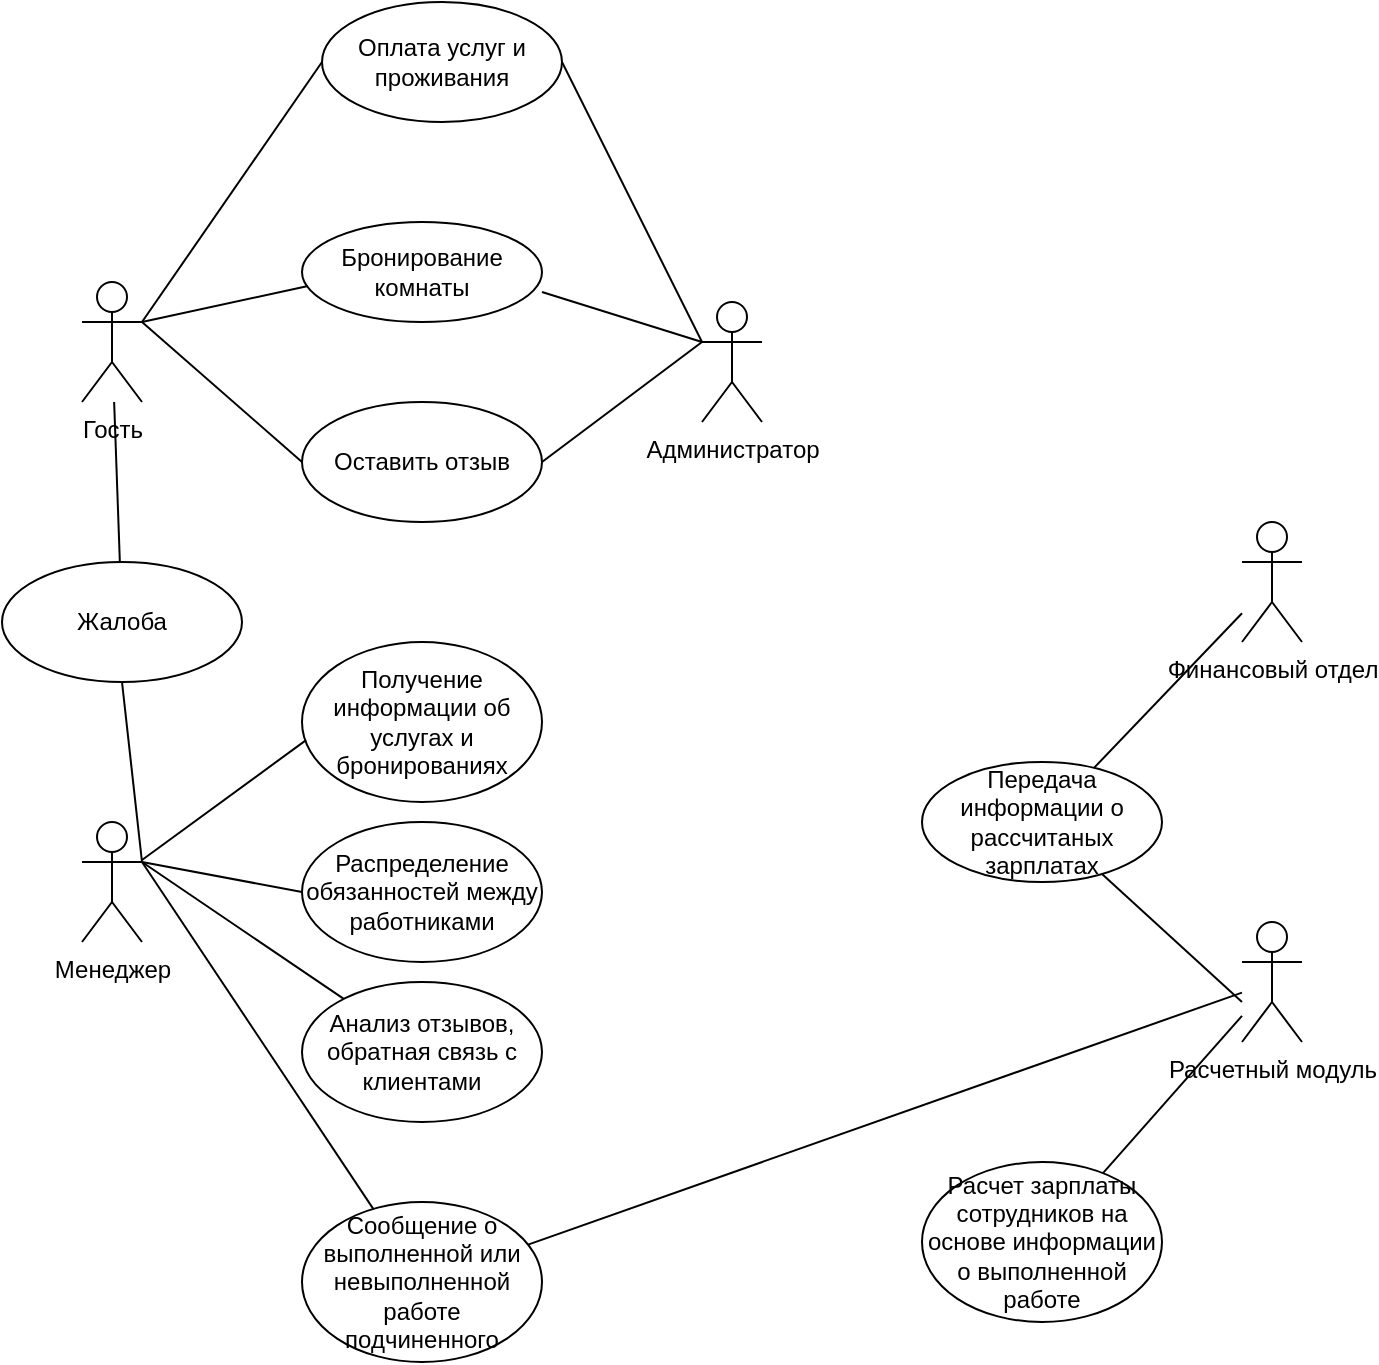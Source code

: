 <mxfile version="24.7.17">
  <diagram name="Страница — 1" id="Pvi0k4FXyPrUCJaWj-tL">
    <mxGraphModel dx="1364" dy="793" grid="1" gridSize="10" guides="1" tooltips="1" connect="1" arrows="1" fold="1" page="1" pageScale="1" pageWidth="827" pageHeight="1169" math="0" shadow="0">
      <root>
        <mxCell id="0" />
        <mxCell id="1" parent="0" />
        <mxCell id="EDOgJUDVkqLBlkR12Nuu-1" value="Гость" style="shape=umlActor;verticalLabelPosition=bottom;verticalAlign=top;html=1;outlineConnect=0;" vertex="1" parent="1">
          <mxGeometry x="50" y="150" width="30" height="60" as="geometry" />
        </mxCell>
        <mxCell id="EDOgJUDVkqLBlkR12Nuu-2" value="Администратор&lt;div&gt;&lt;br&gt;&lt;/div&gt;&lt;div&gt;&lt;br&gt;&lt;/div&gt;" style="shape=umlActor;verticalLabelPosition=bottom;verticalAlign=top;html=1;outlineConnect=0;" vertex="1" parent="1">
          <mxGeometry x="360" y="160" width="30" height="60" as="geometry" />
        </mxCell>
        <mxCell id="EDOgJUDVkqLBlkR12Nuu-3" value="Бронирование комнаты" style="ellipse;whiteSpace=wrap;html=1;" vertex="1" parent="1">
          <mxGeometry x="160" y="120" width="120" height="50" as="geometry" />
        </mxCell>
        <mxCell id="EDOgJUDVkqLBlkR12Nuu-4" value="Оплата услуг и проживания" style="ellipse;whiteSpace=wrap;html=1;" vertex="1" parent="1">
          <mxGeometry x="170" y="10" width="120" height="60" as="geometry" />
        </mxCell>
        <mxCell id="EDOgJUDVkqLBlkR12Nuu-5" value="Оставить отзыв" style="ellipse;whiteSpace=wrap;html=1;" vertex="1" parent="1">
          <mxGeometry x="160" y="210" width="120" height="60" as="geometry" />
        </mxCell>
        <mxCell id="EDOgJUDVkqLBlkR12Nuu-6" value="" style="endArrow=none;html=1;rounded=0;entryX=0.025;entryY=0.64;entryDx=0;entryDy=0;entryPerimeter=0;" edge="1" parent="1" target="EDOgJUDVkqLBlkR12Nuu-3">
          <mxGeometry width="50" height="50" relative="1" as="geometry">
            <mxPoint x="80" y="170" as="sourcePoint" />
            <mxPoint x="440" y="380" as="targetPoint" />
          </mxGeometry>
        </mxCell>
        <mxCell id="EDOgJUDVkqLBlkR12Nuu-7" value="" style="endArrow=none;html=1;rounded=0;entryX=0;entryY=0.5;entryDx=0;entryDy=0;" edge="1" parent="1" target="EDOgJUDVkqLBlkR12Nuu-4">
          <mxGeometry width="50" height="50" relative="1" as="geometry">
            <mxPoint x="80" y="170" as="sourcePoint" />
            <mxPoint x="440" y="380" as="targetPoint" />
          </mxGeometry>
        </mxCell>
        <mxCell id="EDOgJUDVkqLBlkR12Nuu-8" value="" style="endArrow=none;html=1;rounded=0;exitX=1;exitY=0.333;exitDx=0;exitDy=0;exitPerimeter=0;entryX=0;entryY=0.5;entryDx=0;entryDy=0;" edge="1" parent="1" source="EDOgJUDVkqLBlkR12Nuu-1" target="EDOgJUDVkqLBlkR12Nuu-5">
          <mxGeometry width="50" height="50" relative="1" as="geometry">
            <mxPoint x="390" y="430" as="sourcePoint" />
            <mxPoint x="440" y="380" as="targetPoint" />
          </mxGeometry>
        </mxCell>
        <mxCell id="EDOgJUDVkqLBlkR12Nuu-9" value="" style="endArrow=none;html=1;rounded=0;exitX=1;exitY=0.5;exitDx=0;exitDy=0;entryX=0;entryY=0.333;entryDx=0;entryDy=0;entryPerimeter=0;" edge="1" parent="1" source="EDOgJUDVkqLBlkR12Nuu-4" target="EDOgJUDVkqLBlkR12Nuu-2">
          <mxGeometry width="50" height="50" relative="1" as="geometry">
            <mxPoint x="390" y="430" as="sourcePoint" />
            <mxPoint x="430" y="70" as="targetPoint" />
          </mxGeometry>
        </mxCell>
        <mxCell id="EDOgJUDVkqLBlkR12Nuu-10" value="" style="endArrow=none;html=1;rounded=0;exitX=1;exitY=0.5;exitDx=0;exitDy=0;" edge="1" parent="1" source="EDOgJUDVkqLBlkR12Nuu-5">
          <mxGeometry width="50" height="50" relative="1" as="geometry">
            <mxPoint x="390" y="430" as="sourcePoint" />
            <mxPoint x="360" y="180" as="targetPoint" />
          </mxGeometry>
        </mxCell>
        <mxCell id="EDOgJUDVkqLBlkR12Nuu-12" value="" style="endArrow=none;html=1;rounded=0;exitX=1;exitY=0.7;exitDx=0;exitDy=0;exitPerimeter=0;entryX=0;entryY=0.333;entryDx=0;entryDy=0;entryPerimeter=0;" edge="1" parent="1" source="EDOgJUDVkqLBlkR12Nuu-3" target="EDOgJUDVkqLBlkR12Nuu-2">
          <mxGeometry width="50" height="50" relative="1" as="geometry">
            <mxPoint x="390" y="430" as="sourcePoint" />
            <mxPoint x="440" y="380" as="targetPoint" />
          </mxGeometry>
        </mxCell>
        <mxCell id="EDOgJUDVkqLBlkR12Nuu-14" value="Менеджер" style="shape=umlActor;verticalLabelPosition=bottom;verticalAlign=top;html=1;outlineConnect=0;" vertex="1" parent="1">
          <mxGeometry x="50" y="420" width="30" height="60" as="geometry" />
        </mxCell>
        <mxCell id="EDOgJUDVkqLBlkR12Nuu-15" value="Получение информации об услугах и бронированиях" style="ellipse;whiteSpace=wrap;html=1;" vertex="1" parent="1">
          <mxGeometry x="160" y="330" width="120" height="80" as="geometry" />
        </mxCell>
        <mxCell id="EDOgJUDVkqLBlkR12Nuu-16" value="" style="endArrow=none;html=1;rounded=0;entryX=0.017;entryY=0.613;entryDx=0;entryDy=0;entryPerimeter=0;" edge="1" parent="1" source="EDOgJUDVkqLBlkR12Nuu-14" target="EDOgJUDVkqLBlkR12Nuu-15">
          <mxGeometry width="50" height="50" relative="1" as="geometry">
            <mxPoint x="390" y="430" as="sourcePoint" />
            <mxPoint x="440" y="380" as="targetPoint" />
          </mxGeometry>
        </mxCell>
        <mxCell id="EDOgJUDVkqLBlkR12Nuu-17" value="Распределение обязанностей между работниками" style="ellipse;whiteSpace=wrap;html=1;" vertex="1" parent="1">
          <mxGeometry x="160" y="420" width="120" height="70" as="geometry" />
        </mxCell>
        <mxCell id="EDOgJUDVkqLBlkR12Nuu-18" value="" style="endArrow=none;html=1;rounded=0;exitX=1;exitY=0.333;exitDx=0;exitDy=0;exitPerimeter=0;entryX=0;entryY=0.5;entryDx=0;entryDy=0;" edge="1" parent="1" source="EDOgJUDVkqLBlkR12Nuu-14" target="EDOgJUDVkqLBlkR12Nuu-17">
          <mxGeometry width="50" height="50" relative="1" as="geometry">
            <mxPoint x="390" y="430" as="sourcePoint" />
            <mxPoint x="440" y="380" as="targetPoint" />
          </mxGeometry>
        </mxCell>
        <mxCell id="EDOgJUDVkqLBlkR12Nuu-19" value="" style="endArrow=none;html=1;rounded=0;exitX=1;exitY=0.333;exitDx=0;exitDy=0;exitPerimeter=0;" edge="1" parent="1" source="EDOgJUDVkqLBlkR12Nuu-14" target="EDOgJUDVkqLBlkR12Nuu-20">
          <mxGeometry width="50" height="50" relative="1" as="geometry">
            <mxPoint x="390" y="430" as="sourcePoint" />
            <mxPoint x="100" y="560" as="targetPoint" />
          </mxGeometry>
        </mxCell>
        <mxCell id="EDOgJUDVkqLBlkR12Nuu-20" value="Анализ отзывов, обратная связь с клиентами" style="ellipse;whiteSpace=wrap;html=1;" vertex="1" parent="1">
          <mxGeometry x="160" y="500" width="120" height="70" as="geometry" />
        </mxCell>
        <mxCell id="EDOgJUDVkqLBlkR12Nuu-23" value="" style="endArrow=none;html=1;rounded=0;exitX=1;exitY=0.333;exitDx=0;exitDy=0;exitPerimeter=0;" edge="1" parent="1" source="EDOgJUDVkqLBlkR12Nuu-14" target="EDOgJUDVkqLBlkR12Nuu-24">
          <mxGeometry width="50" height="50" relative="1" as="geometry">
            <mxPoint x="390" y="430" as="sourcePoint" />
            <mxPoint x="170" y="640" as="targetPoint" />
          </mxGeometry>
        </mxCell>
        <mxCell id="EDOgJUDVkqLBlkR12Nuu-24" value="Сообщение о выполненной или невыполненной работе подчиненного" style="ellipse;whiteSpace=wrap;html=1;" vertex="1" parent="1">
          <mxGeometry x="160" y="610" width="120" height="80" as="geometry" />
        </mxCell>
        <mxCell id="EDOgJUDVkqLBlkR12Nuu-25" value="Жалоба" style="ellipse;whiteSpace=wrap;html=1;" vertex="1" parent="1">
          <mxGeometry x="10" y="290" width="120" height="60" as="geometry" />
        </mxCell>
        <mxCell id="EDOgJUDVkqLBlkR12Nuu-26" value="" style="endArrow=none;html=1;rounded=0;" edge="1" parent="1" source="EDOgJUDVkqLBlkR12Nuu-1" target="EDOgJUDVkqLBlkR12Nuu-25">
          <mxGeometry width="50" height="50" relative="1" as="geometry">
            <mxPoint x="390" y="430" as="sourcePoint" />
            <mxPoint x="440" y="380" as="targetPoint" />
          </mxGeometry>
        </mxCell>
        <mxCell id="EDOgJUDVkqLBlkR12Nuu-27" value="" style="endArrow=none;html=1;rounded=0;entryX=0.5;entryY=1;entryDx=0;entryDy=0;" edge="1" parent="1" target="EDOgJUDVkqLBlkR12Nuu-25">
          <mxGeometry width="50" height="50" relative="1" as="geometry">
            <mxPoint x="80" y="440" as="sourcePoint" />
            <mxPoint x="440" y="380" as="targetPoint" />
          </mxGeometry>
        </mxCell>
        <mxCell id="EDOgJUDVkqLBlkR12Nuu-28" value="Расчетный модуль" style="shape=umlActor;verticalLabelPosition=bottom;verticalAlign=top;html=1;outlineConnect=0;" vertex="1" parent="1">
          <mxGeometry x="630" y="470" width="30" height="60" as="geometry" />
        </mxCell>
        <mxCell id="EDOgJUDVkqLBlkR12Nuu-29" value="" style="endArrow=none;html=1;rounded=0;" edge="1" parent="1" source="EDOgJUDVkqLBlkR12Nuu-24" target="EDOgJUDVkqLBlkR12Nuu-28">
          <mxGeometry width="50" height="50" relative="1" as="geometry">
            <mxPoint x="390" y="430" as="sourcePoint" />
            <mxPoint x="440" y="380" as="targetPoint" />
          </mxGeometry>
        </mxCell>
        <mxCell id="EDOgJUDVkqLBlkR12Nuu-30" value="Расчет зарплаты сотрудников на основе информации о выполненной работе" style="ellipse;whiteSpace=wrap;html=1;" vertex="1" parent="1">
          <mxGeometry x="470" y="590" width="120" height="80" as="geometry" />
        </mxCell>
        <mxCell id="EDOgJUDVkqLBlkR12Nuu-31" value="" style="endArrow=none;html=1;rounded=0;" edge="1" parent="1" source="EDOgJUDVkqLBlkR12Nuu-30" target="EDOgJUDVkqLBlkR12Nuu-28">
          <mxGeometry width="50" height="50" relative="1" as="geometry">
            <mxPoint x="390" y="430" as="sourcePoint" />
            <mxPoint x="440" y="380" as="targetPoint" />
          </mxGeometry>
        </mxCell>
        <mxCell id="EDOgJUDVkqLBlkR12Nuu-32" value="Финансовый отдел" style="shape=umlActor;verticalLabelPosition=bottom;verticalAlign=top;html=1;outlineConnect=0;" vertex="1" parent="1">
          <mxGeometry x="630" y="270" width="30" height="60" as="geometry" />
        </mxCell>
        <mxCell id="EDOgJUDVkqLBlkR12Nuu-33" value="Передача информации о рассчитаных зарплатах" style="ellipse;whiteSpace=wrap;html=1;" vertex="1" parent="1">
          <mxGeometry x="470" y="390" width="120" height="60" as="geometry" />
        </mxCell>
        <mxCell id="EDOgJUDVkqLBlkR12Nuu-34" value="" style="endArrow=none;html=1;rounded=0;entryX=0.75;entryY=0.933;entryDx=0;entryDy=0;entryPerimeter=0;" edge="1" parent="1" target="EDOgJUDVkqLBlkR12Nuu-33">
          <mxGeometry width="50" height="50" relative="1" as="geometry">
            <mxPoint x="630" y="510" as="sourcePoint" />
            <mxPoint x="440" y="380" as="targetPoint" />
          </mxGeometry>
        </mxCell>
        <mxCell id="EDOgJUDVkqLBlkR12Nuu-35" value="" style="endArrow=none;html=1;rounded=0;" edge="1" parent="1" source="EDOgJUDVkqLBlkR12Nuu-33" target="EDOgJUDVkqLBlkR12Nuu-32">
          <mxGeometry width="50" height="50" relative="1" as="geometry">
            <mxPoint x="390" y="430" as="sourcePoint" />
            <mxPoint x="440" y="380" as="targetPoint" />
          </mxGeometry>
        </mxCell>
      </root>
    </mxGraphModel>
  </diagram>
</mxfile>
